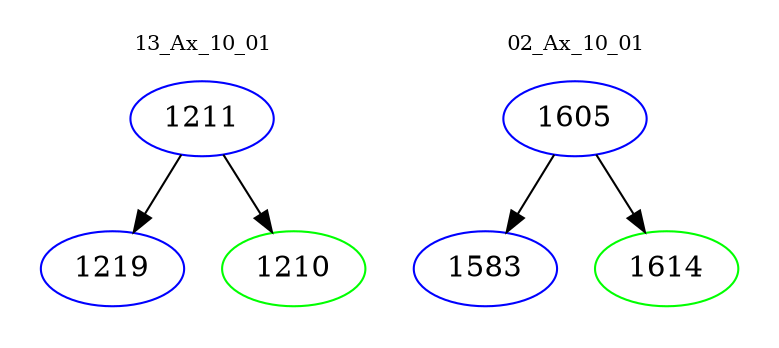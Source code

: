 digraph{
subgraph cluster_0 {
color = white
label = "13_Ax_10_01";
fontsize=10;
T0_1211 [label="1211", color="blue"]
T0_1211 -> T0_1219 [color="black"]
T0_1219 [label="1219", color="blue"]
T0_1211 -> T0_1210 [color="black"]
T0_1210 [label="1210", color="green"]
}
subgraph cluster_1 {
color = white
label = "02_Ax_10_01";
fontsize=10;
T1_1605 [label="1605", color="blue"]
T1_1605 -> T1_1583 [color="black"]
T1_1583 [label="1583", color="blue"]
T1_1605 -> T1_1614 [color="black"]
T1_1614 [label="1614", color="green"]
}
}
